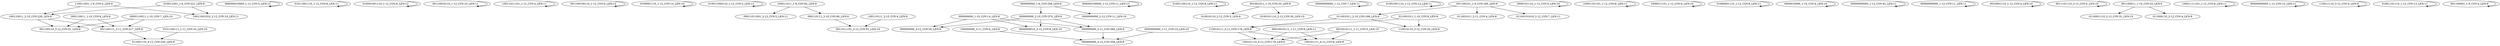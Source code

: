 digraph G {
    "110011001_1-9_COV:5_LEN:9" -> "100110011_2-10_COV:226_LEN:9";
    "110011001_1-9_COV:5_LEN:9" -> "10011001010_2-12_COV:10_LEN:11";
    "010011001_1-9_COV:221_LEN:9" -> "100110011_2-10_COV:226_LEN:9";
    "010011001_1-9_COV:221_LEN:9" -> "10011001010_2-12_COV:10_LEN:11";
    "000000010000_1-12_COV:5_LEN:12" -> "000000010000_1-12_COV:5_LEN:12";
    "01011001110_1-12_COV:6_LEN:11" -> "01011001110_1-12_COV:6_LEN:11";
    "010001001110_1-12_COV:6_LEN:12" -> "010001001110_1-12_COV:6_LEN:12";
    "00110010110_1-12_COV:10_LEN:11" -> "00110010110_1-12_COV:10_LEN:11";
    "10011011101_1-12_COV:4_LEN:11" -> "10011011101_1-12_COV:4_LEN:11";
    "001100100110_1-12_COV:9_LEN:12" -> "001100100110_1-12_COV:9_LEN:12";
    "0100001110_1-12_COV:14_LEN:10" -> "0100001110_1-12_COV:14_LEN:10";
    "010011000110_1-12_COV:5_LEN:12" -> "010011000110_1-12_COV:5_LEN:12";
    "100011011_1-9_COV:92_LEN:9" -> "00011011001_2-12_COV:5_LEN:11";
    "100011011_1-9_COV:92_LEN:9" -> "000110111_2-10_COV:90_LEN:9";
    "000000000_1-10_COV:14_LEN:9" -> "000000000_3-11_COV:360_LEN:9";
    "000000000_1-10_COV:14_LEN:9" -> "0000000010_3-12_COV:8_LEN:10";
    "000000000_1-10_COV:14_LEN:9" -> "000000000_3-12_COV:20_LEN:9";
    "000000100000_1-12_COV:11_LEN:12" -> "000000100000_1-12_COV:11_LEN:12";
    "01001100110_1-12_COV:8_LEN:11" -> "01001100110_1-12_COV:8_LEN:11";
    "001001011_1-10_COV:35_LEN:9" -> "010010110_2-12_COV:5_LEN:9";
    "001001011_1-10_COV:35_LEN:9" -> "0100101110_2-12_COV:30_LEN:10";
    "0000000000_1-11_COV:10_LEN:10" -> "000000000_4-12_COV:356_LEN:9";
    "100110011_2-10_COV:226_LEN:9" -> "001100110_3-12_COV:21_LEN:9";
    "100110011_2-10_COV:226_LEN:9" -> "001100111_3-11_COV:217_LEN:9";
    "000000000_2-10_COV:370_LEN:9" -> "000000000_3-11_COV:360_LEN:9";
    "000000000_2-10_COV:370_LEN:9" -> "0000000010_3-12_COV:8_LEN:10";
    "000000000_2-10_COV:370_LEN:9" -> "000000000_3-12_COV:20_LEN:9";
    "00000000000_1-12_COV:7_LEN:11" -> "00000000000_1-12_COV:7_LEN:11";
    "01001001110_1-12_COV:12_LEN:11" -> "01001001110_1-12_COV:12_LEN:11";
    "100110111_2-10_COV:4_LEN:9" -> "0011011101_3-12_COV:91_LEN:10";
    "001100111_3-11_COV:217_LEN:9" -> "011001110_4-12_COV:220_LEN:9";
    "000000000_3-11_COV:360_LEN:9" -> "000000000_4-12_COV:356_LEN:9";
    "110010111_3-11_COV:176_LEN:9" -> "100101110_4-12_COV:179_LEN:9";
    "110010111_3-11_COV:176_LEN:9" -> "100101111_4-12_COV:6_LEN:9";
    "0000101110_1-12_COV:5_LEN:10" -> "0000101110_1-12_COV:5_LEN:10";
    "10001101101_1-12_COV:6_LEN:11" -> "10001101101_1-12_COV:6_LEN:11";
    "000110011_1-10_COV:8_LEN:9" -> "001100110_3-12_COV:21_LEN:9";
    "000110011_1-10_COV:8_LEN:9" -> "001100111_3-11_COV:217_LEN:9";
    "1000011101_1-12_COV:6_LEN:10" -> "1000011101_1-12_COV:6_LEN:10";
    "011001011_2-10_COV:186_LEN:9" -> "110010110_3-12_COV:20_LEN:9";
    "011001011_2-10_COV:186_LEN:9" -> "110010111_3-11_COV:176_LEN:9";
    "01000001110_1-12_COV:6_LEN:11" -> "01000001110_1-12_COV:6_LEN:11";
    "011001011_1-10_COV:9_LEN:9" -> "110010110_3-12_COV:20_LEN:9";
    "011001011_1-10_COV:9_LEN:9" -> "110010111_3-11_COV:176_LEN:9";
    "0000010000_1-10_COV:4_LEN:10" -> "0000010000_1-10_COV:4_LEN:10";
    "00000000000_1-12_COV:42_LEN:11" -> "00000000000_1-12_COV:42_LEN:11";
    "00010010111_1-11_COV:9_LEN:11" -> "100101110_4-12_COV:179_LEN:9";
    "00010010111_1-11_COV:9_LEN:11" -> "100101111_4-12_COV:6_LEN:9";
    "001100101_1-9_COV:185_LEN:9" -> "011001011_2-11_COV:4_LEN:9";
    "001100101_1-9_COV:185_LEN:9" -> "01100101010_2-12_COV:7_LEN:11";
    "001100101_1-9_COV:185_LEN:9" -> "011001011_2-10_COV:186_LEN:9";
    "00000000000_1-12_COV:11_LEN:11" -> "00000000000_1-12_COV:11_LEN:11";
    "0010001110_1-12_COV:4_LEN:10" -> "0010001110_1-12_COV:4_LEN:10";
    "0011101110_3-12_COV:5_LEN:10" -> "0011101110_3-12_COV:5_LEN:10";
    "001100011_1-10_COV:33_LEN:9" -> "0110001110_2-12_COV:31_LEN:10";
    "001100011_1-10_COV:33_LEN:9" -> "011000110_2-12_COV:4_LEN:9";
    "000110111_2-10_COV:90_LEN:9" -> "0011011101_3-12_COV:91_LEN:10";
    "10001111101_1-12_COV:6_LEN:11" -> "10001111101_1-12_COV:6_LEN:11";
    "000000000_1-9_COV:358_LEN:9" -> "0000000000_2-12_COV:11_LEN:10";
    "000000000_1-9_COV:358_LEN:9" -> "000000000_2-10_COV:370_LEN:9";
    "00000000000_1-12_COV:15_LEN:11" -> "00000000000_1-12_COV:15_LEN:11";
    "100000000_3-11_COV:4_LEN:9" -> "000000000_4-12_COV:356_LEN:9";
    "0000110011_1-10_COV:7_LEN:10" -> "001100110_3-12_COV:21_LEN:9";
    "0000110011_1-10_COV:7_LEN:10" -> "001100111_3-11_COV:217_LEN:9";
    "110011110_3-12_COV:4_LEN:9" -> "110011110_3-12_COV:4_LEN:9";
    "0101100111_1-11_COV:10_LEN:10" -> "011001110_4-12_COV:220_LEN:9";
    "0010010111_1-11_COV:5_LEN:10" -> "100101110_4-12_COV:179_LEN:9";
    "0010010111_1-11_COV:5_LEN:10" -> "100101111_4-12_COV:6_LEN:9";
    "01001101110_1-12_COV:13_LEN:11" -> "01001101110_1-12_COV:13_LEN:11";
    "001100001_1-9_COV:4_LEN:9" -> "001100001_1-9_COV:4_LEN:9";
}
